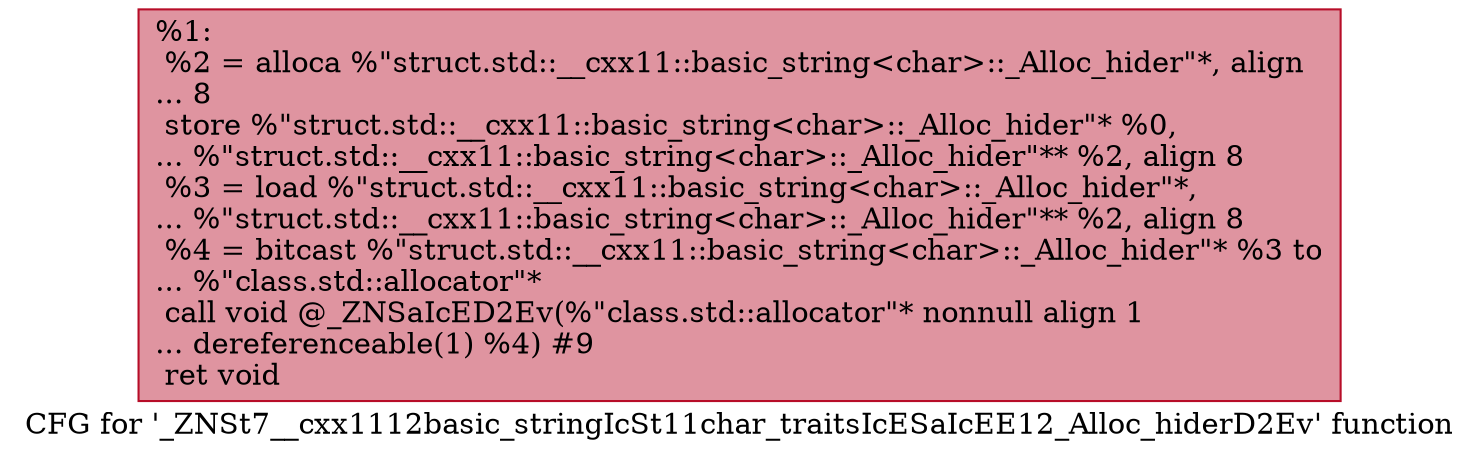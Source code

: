 digraph "CFG for '_ZNSt7__cxx1112basic_stringIcSt11char_traitsIcESaIcEE12_Alloc_hiderD2Ev' function" {
	label="CFG for '_ZNSt7__cxx1112basic_stringIcSt11char_traitsIcESaIcEE12_Alloc_hiderD2Ev' function";

	Node0x5636d2704cf0 [shape=record,color="#b70d28ff", style=filled, fillcolor="#b70d2870",label="{%1:\l  %2 = alloca %\"struct.std::__cxx11::basic_string\<char\>::_Alloc_hider\"*, align\l... 8\l  store %\"struct.std::__cxx11::basic_string\<char\>::_Alloc_hider\"* %0,\l... %\"struct.std::__cxx11::basic_string\<char\>::_Alloc_hider\"** %2, align 8\l  %3 = load %\"struct.std::__cxx11::basic_string\<char\>::_Alloc_hider\"*,\l... %\"struct.std::__cxx11::basic_string\<char\>::_Alloc_hider\"** %2, align 8\l  %4 = bitcast %\"struct.std::__cxx11::basic_string\<char\>::_Alloc_hider\"* %3 to\l... %\"class.std::allocator\"*\l  call void @_ZNSaIcED2Ev(%\"class.std::allocator\"* nonnull align 1\l... dereferenceable(1) %4) #9\l  ret void\l}"];
}

